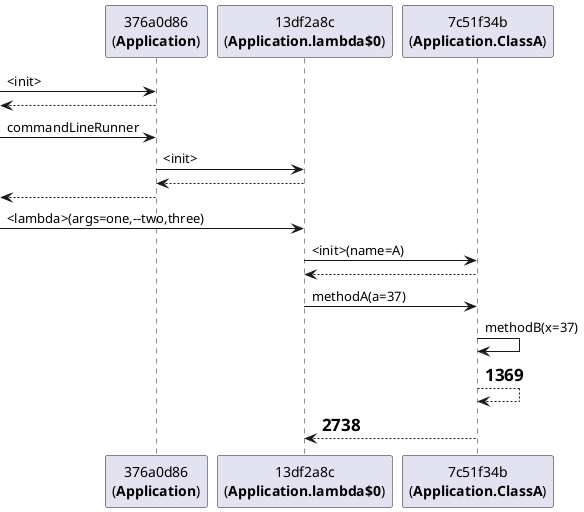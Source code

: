 @startuml

' Set<InstanceIdentifier> participants;
participant "376a0d86\n(**Application**)" as O376a0d86
participant "13df2a8c\n(**Application.lambda$0**)" as O13df2a8c
participant "7c51f34b\n(**Application.ClassA**)" as O7c51f34b

' on push
' caller = stack.isEmpty ? "[" : stack.peek.getInstanceIdentifier.toString
' output:
' caller + "->" + call.getInstanceIdentifier.toString + ":" + call.getMethod
[->O376a0d86:<init>

' on pop
' caller = stack.isEmpty ? "[" : stack.peek.getInstanceIdentifier.toString
' output:
' call.getInstanceIdentifier.toString + "-->" + caller + ":" + call.getReturnValue.toString
O376a0d86 -->[

[->O376a0d86 : commandLineRunner
O376a0d86->O13df2a8c : <init>
O13df2a8c-->O376a0d86
O376a0d86-->[

    [-> O13df2a8c : <lambda>(args=one,--two,three)
    O13df2a8c -> O7c51f34b : <init>(name=A)
    O7c51f34b --> O13df2a8c

    O13df2a8c -> O7c51f34b : methodA(a=37)
    O7c51f34b -> O7c51f34b : methodB(x=37)
    O7c51f34b --> O7c51f34b : = 1369

    O7c51f34b --> O13df2a8c : =2738
@enduml